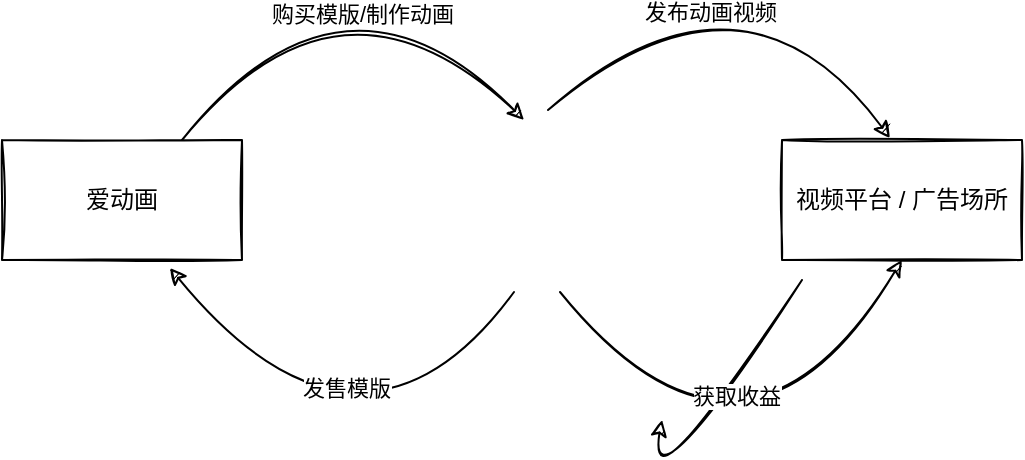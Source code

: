 <mxfile version="20.0.4" type="github">
  <diagram id="g5LdAZqcsG4XPn_OqiQN" name="Page-1">
    <mxGraphModel dx="770" dy="535" grid="1" gridSize="10" guides="1" tooltips="1" connect="1" arrows="1" fold="1" page="1" pageScale="1" pageWidth="827" pageHeight="1169" math="0" shadow="0">
      <root>
        <mxCell id="0" />
        <mxCell id="1" parent="0" />
        <mxCell id="9ShA078spcc997djoVab-4" value="视频平台 / 广告场所" style="rounded=0;whiteSpace=wrap;html=1;sketch=1;" vertex="1" parent="1">
          <mxGeometry x="620" y="240" width="120" height="60" as="geometry" />
        </mxCell>
        <mxCell id="9ShA078spcc997djoVab-7" value="" style="endArrow=classic;html=1;rounded=0;sketch=1;curved=1;exitX=0.5;exitY=1;exitDx=0;exitDy=0;entryX=0.5;entryY=1;entryDx=0;entryDy=0;" edge="1" parent="1" target="9ShA078spcc997djoVab-3">
          <mxGeometry width="50" height="50" relative="1" as="geometry">
            <mxPoint x="630" y="310" as="sourcePoint" />
            <mxPoint x="560" y="380" as="targetPoint" />
            <Array as="points">
              <mxPoint x="550" y="430" />
            </Array>
          </mxGeometry>
        </mxCell>
        <mxCell id="9ShA078spcc997djoVab-9" value="爱动画" style="rounded=0;whiteSpace=wrap;html=1;sketch=1;" vertex="1" parent="1">
          <mxGeometry x="230" y="240" width="120" height="60" as="geometry" />
        </mxCell>
        <mxCell id="9ShA078spcc997djoVab-14" value="" style="shape=image;verticalLabelPosition=bottom;labelBackgroundColor=default;verticalAlign=top;aspect=fixed;imageAspect=0;image=https://icon-library.com/images/users-icon/users-icon-7.jpg;sketch=1;" vertex="1" parent="1">
          <mxGeometry x="440" y="224" width="92" height="92" as="geometry" />
        </mxCell>
        <mxCell id="9ShA078spcc997djoVab-15" value="" style="endArrow=classic;html=1;rounded=0;sketch=1;curved=1;exitX=0.75;exitY=0;exitDx=0;exitDy=0;entryX=0.5;entryY=0;entryDx=0;entryDy=0;" edge="1" parent="1" source="9ShA078spcc997djoVab-9">
          <mxGeometry width="50" height="50" relative="1" as="geometry">
            <mxPoint x="320" y="220" as="sourcePoint" />
            <mxPoint x="491" y="230" as="targetPoint" />
            <Array as="points">
              <mxPoint x="401" y="140" />
            </Array>
          </mxGeometry>
        </mxCell>
        <mxCell id="9ShA078spcc997djoVab-16" value="购买模版/制作动画" style="edgeLabel;html=1;align=center;verticalAlign=middle;resizable=0;points=[];" vertex="1" connectable="0" parent="9ShA078spcc997djoVab-15">
          <mxGeometry x="0.208" y="-28" relative="1" as="geometry">
            <mxPoint x="10" y="-1" as="offset" />
          </mxGeometry>
        </mxCell>
        <mxCell id="9ShA078spcc997djoVab-17" value="" style="endArrow=classic;html=1;rounded=0;sketch=1;curved=1;entryX=0.45;entryY=-0.017;entryDx=0;entryDy=0;entryPerimeter=0;exitX=0.685;exitY=0.011;exitDx=0;exitDy=0;exitPerimeter=0;" edge="1" parent="1" source="9ShA078spcc997djoVab-14" target="9ShA078spcc997djoVab-4">
          <mxGeometry width="50" height="50" relative="1" as="geometry">
            <mxPoint x="580" y="210" as="sourcePoint" />
            <mxPoint x="630" y="160" as="targetPoint" />
            <Array as="points">
              <mxPoint x="600" y="140" />
            </Array>
          </mxGeometry>
        </mxCell>
        <mxCell id="9ShA078spcc997djoVab-18" value="发布动画视频" style="edgeLabel;html=1;align=center;verticalAlign=middle;resizable=0;points=[];" vertex="1" connectable="0" parent="9ShA078spcc997djoVab-17">
          <mxGeometry x="-0.273" y="-17" relative="1" as="geometry">
            <mxPoint y="-1" as="offset" />
          </mxGeometry>
        </mxCell>
        <mxCell id="9ShA078spcc997djoVab-19" value="" style="endArrow=classic;html=1;rounded=0;sketch=1;curved=1;exitX=0.5;exitY=1;exitDx=0;exitDy=0;entryX=0.7;entryY=1.067;entryDx=0;entryDy=0;entryPerimeter=0;" edge="1" parent="1" source="9ShA078spcc997djoVab-14" target="9ShA078spcc997djoVab-9">
          <mxGeometry width="50" height="50" relative="1" as="geometry">
            <mxPoint x="430" y="480" as="sourcePoint" />
            <mxPoint x="310" y="330" as="targetPoint" />
            <Array as="points">
              <mxPoint x="410" y="420" />
            </Array>
          </mxGeometry>
        </mxCell>
        <mxCell id="9ShA078spcc997djoVab-20" value="发售模版" style="edgeLabel;html=1;align=center;verticalAlign=middle;resizable=0;points=[];" vertex="1" connectable="0" parent="9ShA078spcc997djoVab-19">
          <mxGeometry x="0.272" y="-29" relative="1" as="geometry">
            <mxPoint as="offset" />
          </mxGeometry>
        </mxCell>
        <mxCell id="9ShA078spcc997djoVab-21" value="" style="endArrow=classic;html=1;rounded=0;sketch=1;curved=1;exitX=0.75;exitY=1;exitDx=0;exitDy=0;entryX=0.5;entryY=1;entryDx=0;entryDy=0;" edge="1" parent="1" source="9ShA078spcc997djoVab-14" target="9ShA078spcc997djoVab-4">
          <mxGeometry width="50" height="50" relative="1" as="geometry">
            <mxPoint x="540" y="410" as="sourcePoint" />
            <mxPoint x="590" y="360" as="targetPoint" />
            <Array as="points">
              <mxPoint x="600" y="430" />
            </Array>
          </mxGeometry>
        </mxCell>
        <mxCell id="9ShA078spcc997djoVab-22" value="获取收益" style="edgeLabel;html=1;align=center;verticalAlign=middle;resizable=0;points=[];" vertex="1" connectable="0" parent="9ShA078spcc997djoVab-21">
          <mxGeometry x="0.321" y="35" relative="1" as="geometry">
            <mxPoint as="offset" />
          </mxGeometry>
        </mxCell>
      </root>
    </mxGraphModel>
  </diagram>
</mxfile>
